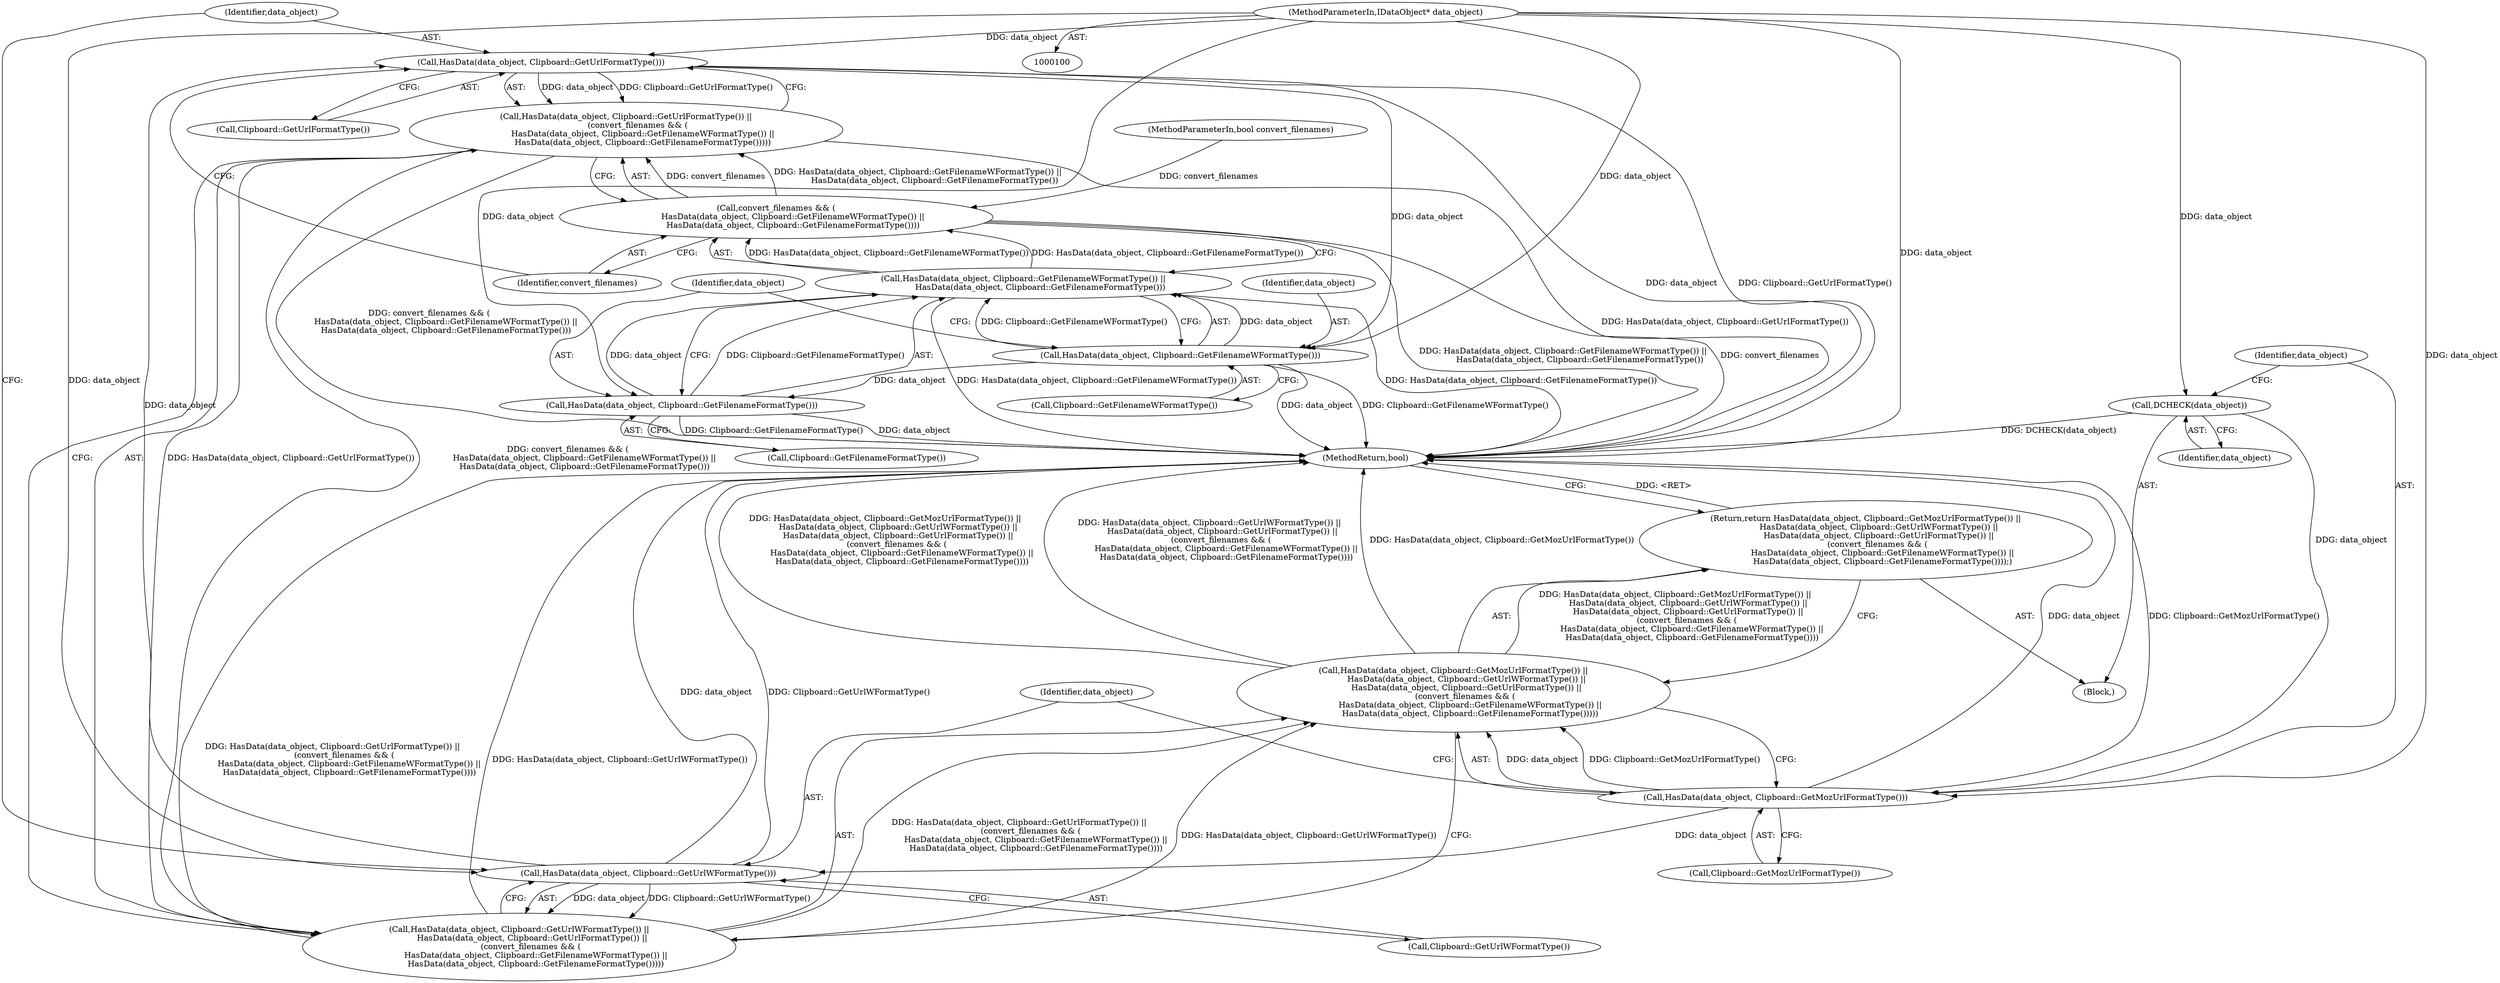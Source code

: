 digraph "1_Chrome_e93dc535728da259ec16d1c3cc393f80b25f64ae_10@pointer" {
"1000116" [label="(Call,HasData(data_object, Clipboard::GetUrlFormatType()))"];
"1000112" [label="(Call,HasData(data_object, Clipboard::GetUrlWFormatType()))"];
"1000108" [label="(Call,HasData(data_object, Clipboard::GetMozUrlFormatType()))"];
"1000104" [label="(Call,DCHECK(data_object))"];
"1000101" [label="(MethodParameterIn,IDataObject* data_object)"];
"1000115" [label="(Call,HasData(data_object, Clipboard::GetUrlFormatType()) ||\n         (convert_filenames && (\n             HasData(data_object, Clipboard::GetFilenameWFormatType()) ||\n             HasData(data_object, Clipboard::GetFilenameFormatType()))))"];
"1000111" [label="(Call,HasData(data_object, Clipboard::GetUrlWFormatType()) ||\n          HasData(data_object, Clipboard::GetUrlFormatType()) ||\n         (convert_filenames && (\n             HasData(data_object, Clipboard::GetFilenameWFormatType()) ||\n             HasData(data_object, Clipboard::GetFilenameFormatType()))))"];
"1000107" [label="(Call,HasData(data_object, Clipboard::GetMozUrlFormatType()) ||\n          HasData(data_object, Clipboard::GetUrlWFormatType()) ||\n          HasData(data_object, Clipboard::GetUrlFormatType()) ||\n         (convert_filenames && (\n             HasData(data_object, Clipboard::GetFilenameWFormatType()) ||\n             HasData(data_object, Clipboard::GetFilenameFormatType()))))"];
"1000106" [label="(Return,return HasData(data_object, Clipboard::GetMozUrlFormatType()) ||\n          HasData(data_object, Clipboard::GetUrlWFormatType()) ||\n          HasData(data_object, Clipboard::GetUrlFormatType()) ||\n         (convert_filenames && (\n             HasData(data_object, Clipboard::GetFilenameWFormatType()) ||\n             HasData(data_object, Clipboard::GetFilenameFormatType())));)"];
"1000122" [label="(Call,HasData(data_object, Clipboard::GetFilenameWFormatType()))"];
"1000121" [label="(Call,HasData(data_object, Clipboard::GetFilenameWFormatType()) ||\n             HasData(data_object, Clipboard::GetFilenameFormatType()))"];
"1000119" [label="(Call,convert_filenames && (\n             HasData(data_object, Clipboard::GetFilenameWFormatType()) ||\n             HasData(data_object, Clipboard::GetFilenameFormatType())))"];
"1000125" [label="(Call,HasData(data_object, Clipboard::GetFilenameFormatType()))"];
"1000101" [label="(MethodParameterIn,IDataObject* data_object)"];
"1000117" [label="(Identifier,data_object)"];
"1000119" [label="(Call,convert_filenames && (\n             HasData(data_object, Clipboard::GetFilenameWFormatType()) ||\n             HasData(data_object, Clipboard::GetFilenameFormatType())))"];
"1000105" [label="(Identifier,data_object)"];
"1000110" [label="(Call,Clipboard::GetMozUrlFormatType())"];
"1000103" [label="(Block,)"];
"1000108" [label="(Call,HasData(data_object, Clipboard::GetMozUrlFormatType()))"];
"1000115" [label="(Call,HasData(data_object, Clipboard::GetUrlFormatType()) ||\n         (convert_filenames && (\n             HasData(data_object, Clipboard::GetFilenameWFormatType()) ||\n             HasData(data_object, Clipboard::GetFilenameFormatType()))))"];
"1000123" [label="(Identifier,data_object)"];
"1000118" [label="(Call,Clipboard::GetUrlFormatType())"];
"1000113" [label="(Identifier,data_object)"];
"1000111" [label="(Call,HasData(data_object, Clipboard::GetUrlWFormatType()) ||\n          HasData(data_object, Clipboard::GetUrlFormatType()) ||\n         (convert_filenames && (\n             HasData(data_object, Clipboard::GetFilenameWFormatType()) ||\n             HasData(data_object, Clipboard::GetFilenameFormatType()))))"];
"1000106" [label="(Return,return HasData(data_object, Clipboard::GetMozUrlFormatType()) ||\n          HasData(data_object, Clipboard::GetUrlWFormatType()) ||\n          HasData(data_object, Clipboard::GetUrlFormatType()) ||\n         (convert_filenames && (\n             HasData(data_object, Clipboard::GetFilenameWFormatType()) ||\n             HasData(data_object, Clipboard::GetFilenameFormatType())));)"];
"1000112" [label="(Call,HasData(data_object, Clipboard::GetUrlWFormatType()))"];
"1000107" [label="(Call,HasData(data_object, Clipboard::GetMozUrlFormatType()) ||\n          HasData(data_object, Clipboard::GetUrlWFormatType()) ||\n          HasData(data_object, Clipboard::GetUrlFormatType()) ||\n         (convert_filenames && (\n             HasData(data_object, Clipboard::GetFilenameWFormatType()) ||\n             HasData(data_object, Clipboard::GetFilenameFormatType()))))"];
"1000122" [label="(Call,HasData(data_object, Clipboard::GetFilenameWFormatType()))"];
"1000104" [label="(Call,DCHECK(data_object))"];
"1000128" [label="(MethodReturn,bool)"];
"1000126" [label="(Identifier,data_object)"];
"1000102" [label="(MethodParameterIn,bool convert_filenames)"];
"1000125" [label="(Call,HasData(data_object, Clipboard::GetFilenameFormatType()))"];
"1000116" [label="(Call,HasData(data_object, Clipboard::GetUrlFormatType()))"];
"1000120" [label="(Identifier,convert_filenames)"];
"1000127" [label="(Call,Clipboard::GetFilenameFormatType())"];
"1000114" [label="(Call,Clipboard::GetUrlWFormatType())"];
"1000121" [label="(Call,HasData(data_object, Clipboard::GetFilenameWFormatType()) ||\n             HasData(data_object, Clipboard::GetFilenameFormatType()))"];
"1000109" [label="(Identifier,data_object)"];
"1000124" [label="(Call,Clipboard::GetFilenameWFormatType())"];
"1000116" -> "1000115"  [label="AST: "];
"1000116" -> "1000118"  [label="CFG: "];
"1000117" -> "1000116"  [label="AST: "];
"1000118" -> "1000116"  [label="AST: "];
"1000120" -> "1000116"  [label="CFG: "];
"1000115" -> "1000116"  [label="CFG: "];
"1000116" -> "1000128"  [label="DDG: data_object"];
"1000116" -> "1000128"  [label="DDG: Clipboard::GetUrlFormatType()"];
"1000116" -> "1000115"  [label="DDG: data_object"];
"1000116" -> "1000115"  [label="DDG: Clipboard::GetUrlFormatType()"];
"1000112" -> "1000116"  [label="DDG: data_object"];
"1000101" -> "1000116"  [label="DDG: data_object"];
"1000116" -> "1000122"  [label="DDG: data_object"];
"1000112" -> "1000111"  [label="AST: "];
"1000112" -> "1000114"  [label="CFG: "];
"1000113" -> "1000112"  [label="AST: "];
"1000114" -> "1000112"  [label="AST: "];
"1000117" -> "1000112"  [label="CFG: "];
"1000111" -> "1000112"  [label="CFG: "];
"1000112" -> "1000128"  [label="DDG: Clipboard::GetUrlWFormatType()"];
"1000112" -> "1000128"  [label="DDG: data_object"];
"1000112" -> "1000111"  [label="DDG: data_object"];
"1000112" -> "1000111"  [label="DDG: Clipboard::GetUrlWFormatType()"];
"1000108" -> "1000112"  [label="DDG: data_object"];
"1000101" -> "1000112"  [label="DDG: data_object"];
"1000108" -> "1000107"  [label="AST: "];
"1000108" -> "1000110"  [label="CFG: "];
"1000109" -> "1000108"  [label="AST: "];
"1000110" -> "1000108"  [label="AST: "];
"1000113" -> "1000108"  [label="CFG: "];
"1000107" -> "1000108"  [label="CFG: "];
"1000108" -> "1000128"  [label="DDG: data_object"];
"1000108" -> "1000128"  [label="DDG: Clipboard::GetMozUrlFormatType()"];
"1000108" -> "1000107"  [label="DDG: data_object"];
"1000108" -> "1000107"  [label="DDG: Clipboard::GetMozUrlFormatType()"];
"1000104" -> "1000108"  [label="DDG: data_object"];
"1000101" -> "1000108"  [label="DDG: data_object"];
"1000104" -> "1000103"  [label="AST: "];
"1000104" -> "1000105"  [label="CFG: "];
"1000105" -> "1000104"  [label="AST: "];
"1000109" -> "1000104"  [label="CFG: "];
"1000104" -> "1000128"  [label="DDG: DCHECK(data_object)"];
"1000101" -> "1000104"  [label="DDG: data_object"];
"1000101" -> "1000100"  [label="AST: "];
"1000101" -> "1000128"  [label="DDG: data_object"];
"1000101" -> "1000122"  [label="DDG: data_object"];
"1000101" -> "1000125"  [label="DDG: data_object"];
"1000115" -> "1000111"  [label="AST: "];
"1000115" -> "1000119"  [label="CFG: "];
"1000119" -> "1000115"  [label="AST: "];
"1000111" -> "1000115"  [label="CFG: "];
"1000115" -> "1000128"  [label="DDG: convert_filenames && (\n             HasData(data_object, Clipboard::GetFilenameWFormatType()) ||\n             HasData(data_object, Clipboard::GetFilenameFormatType()))"];
"1000115" -> "1000128"  [label="DDG: HasData(data_object, Clipboard::GetUrlFormatType())"];
"1000115" -> "1000111"  [label="DDG: HasData(data_object, Clipboard::GetUrlFormatType())"];
"1000115" -> "1000111"  [label="DDG: convert_filenames && (\n             HasData(data_object, Clipboard::GetFilenameWFormatType()) ||\n             HasData(data_object, Clipboard::GetFilenameFormatType()))"];
"1000119" -> "1000115"  [label="DDG: convert_filenames"];
"1000119" -> "1000115"  [label="DDG: HasData(data_object, Clipboard::GetFilenameWFormatType()) ||\n             HasData(data_object, Clipboard::GetFilenameFormatType())"];
"1000111" -> "1000107"  [label="AST: "];
"1000107" -> "1000111"  [label="CFG: "];
"1000111" -> "1000128"  [label="DDG: HasData(data_object, Clipboard::GetUrlFormatType()) ||\n         (convert_filenames && (\n             HasData(data_object, Clipboard::GetFilenameWFormatType()) ||\n             HasData(data_object, Clipboard::GetFilenameFormatType())))"];
"1000111" -> "1000128"  [label="DDG: HasData(data_object, Clipboard::GetUrlWFormatType())"];
"1000111" -> "1000107"  [label="DDG: HasData(data_object, Clipboard::GetUrlWFormatType())"];
"1000111" -> "1000107"  [label="DDG: HasData(data_object, Clipboard::GetUrlFormatType()) ||\n         (convert_filenames && (\n             HasData(data_object, Clipboard::GetFilenameWFormatType()) ||\n             HasData(data_object, Clipboard::GetFilenameFormatType())))"];
"1000107" -> "1000106"  [label="AST: "];
"1000106" -> "1000107"  [label="CFG: "];
"1000107" -> "1000128"  [label="DDG: HasData(data_object, Clipboard::GetMozUrlFormatType())"];
"1000107" -> "1000128"  [label="DDG: HasData(data_object, Clipboard::GetMozUrlFormatType()) ||\n          HasData(data_object, Clipboard::GetUrlWFormatType()) ||\n          HasData(data_object, Clipboard::GetUrlFormatType()) ||\n         (convert_filenames && (\n             HasData(data_object, Clipboard::GetFilenameWFormatType()) ||\n             HasData(data_object, Clipboard::GetFilenameFormatType())))"];
"1000107" -> "1000128"  [label="DDG: HasData(data_object, Clipboard::GetUrlWFormatType()) ||\n          HasData(data_object, Clipboard::GetUrlFormatType()) ||\n         (convert_filenames && (\n             HasData(data_object, Clipboard::GetFilenameWFormatType()) ||\n             HasData(data_object, Clipboard::GetFilenameFormatType())))"];
"1000107" -> "1000106"  [label="DDG: HasData(data_object, Clipboard::GetMozUrlFormatType()) ||\n          HasData(data_object, Clipboard::GetUrlWFormatType()) ||\n          HasData(data_object, Clipboard::GetUrlFormatType()) ||\n         (convert_filenames && (\n             HasData(data_object, Clipboard::GetFilenameWFormatType()) ||\n             HasData(data_object, Clipboard::GetFilenameFormatType())))"];
"1000106" -> "1000103"  [label="AST: "];
"1000128" -> "1000106"  [label="CFG: "];
"1000106" -> "1000128"  [label="DDG: <RET>"];
"1000122" -> "1000121"  [label="AST: "];
"1000122" -> "1000124"  [label="CFG: "];
"1000123" -> "1000122"  [label="AST: "];
"1000124" -> "1000122"  [label="AST: "];
"1000126" -> "1000122"  [label="CFG: "];
"1000121" -> "1000122"  [label="CFG: "];
"1000122" -> "1000128"  [label="DDG: data_object"];
"1000122" -> "1000128"  [label="DDG: Clipboard::GetFilenameWFormatType()"];
"1000122" -> "1000121"  [label="DDG: data_object"];
"1000122" -> "1000121"  [label="DDG: Clipboard::GetFilenameWFormatType()"];
"1000122" -> "1000125"  [label="DDG: data_object"];
"1000121" -> "1000119"  [label="AST: "];
"1000121" -> "1000125"  [label="CFG: "];
"1000125" -> "1000121"  [label="AST: "];
"1000119" -> "1000121"  [label="CFG: "];
"1000121" -> "1000128"  [label="DDG: HasData(data_object, Clipboard::GetFilenameFormatType())"];
"1000121" -> "1000128"  [label="DDG: HasData(data_object, Clipboard::GetFilenameWFormatType())"];
"1000121" -> "1000119"  [label="DDG: HasData(data_object, Clipboard::GetFilenameWFormatType())"];
"1000121" -> "1000119"  [label="DDG: HasData(data_object, Clipboard::GetFilenameFormatType())"];
"1000125" -> "1000121"  [label="DDG: data_object"];
"1000125" -> "1000121"  [label="DDG: Clipboard::GetFilenameFormatType()"];
"1000119" -> "1000120"  [label="CFG: "];
"1000120" -> "1000119"  [label="AST: "];
"1000119" -> "1000128"  [label="DDG: HasData(data_object, Clipboard::GetFilenameWFormatType()) ||\n             HasData(data_object, Clipboard::GetFilenameFormatType())"];
"1000119" -> "1000128"  [label="DDG: convert_filenames"];
"1000102" -> "1000119"  [label="DDG: convert_filenames"];
"1000125" -> "1000127"  [label="CFG: "];
"1000126" -> "1000125"  [label="AST: "];
"1000127" -> "1000125"  [label="AST: "];
"1000125" -> "1000128"  [label="DDG: data_object"];
"1000125" -> "1000128"  [label="DDG: Clipboard::GetFilenameFormatType()"];
}
